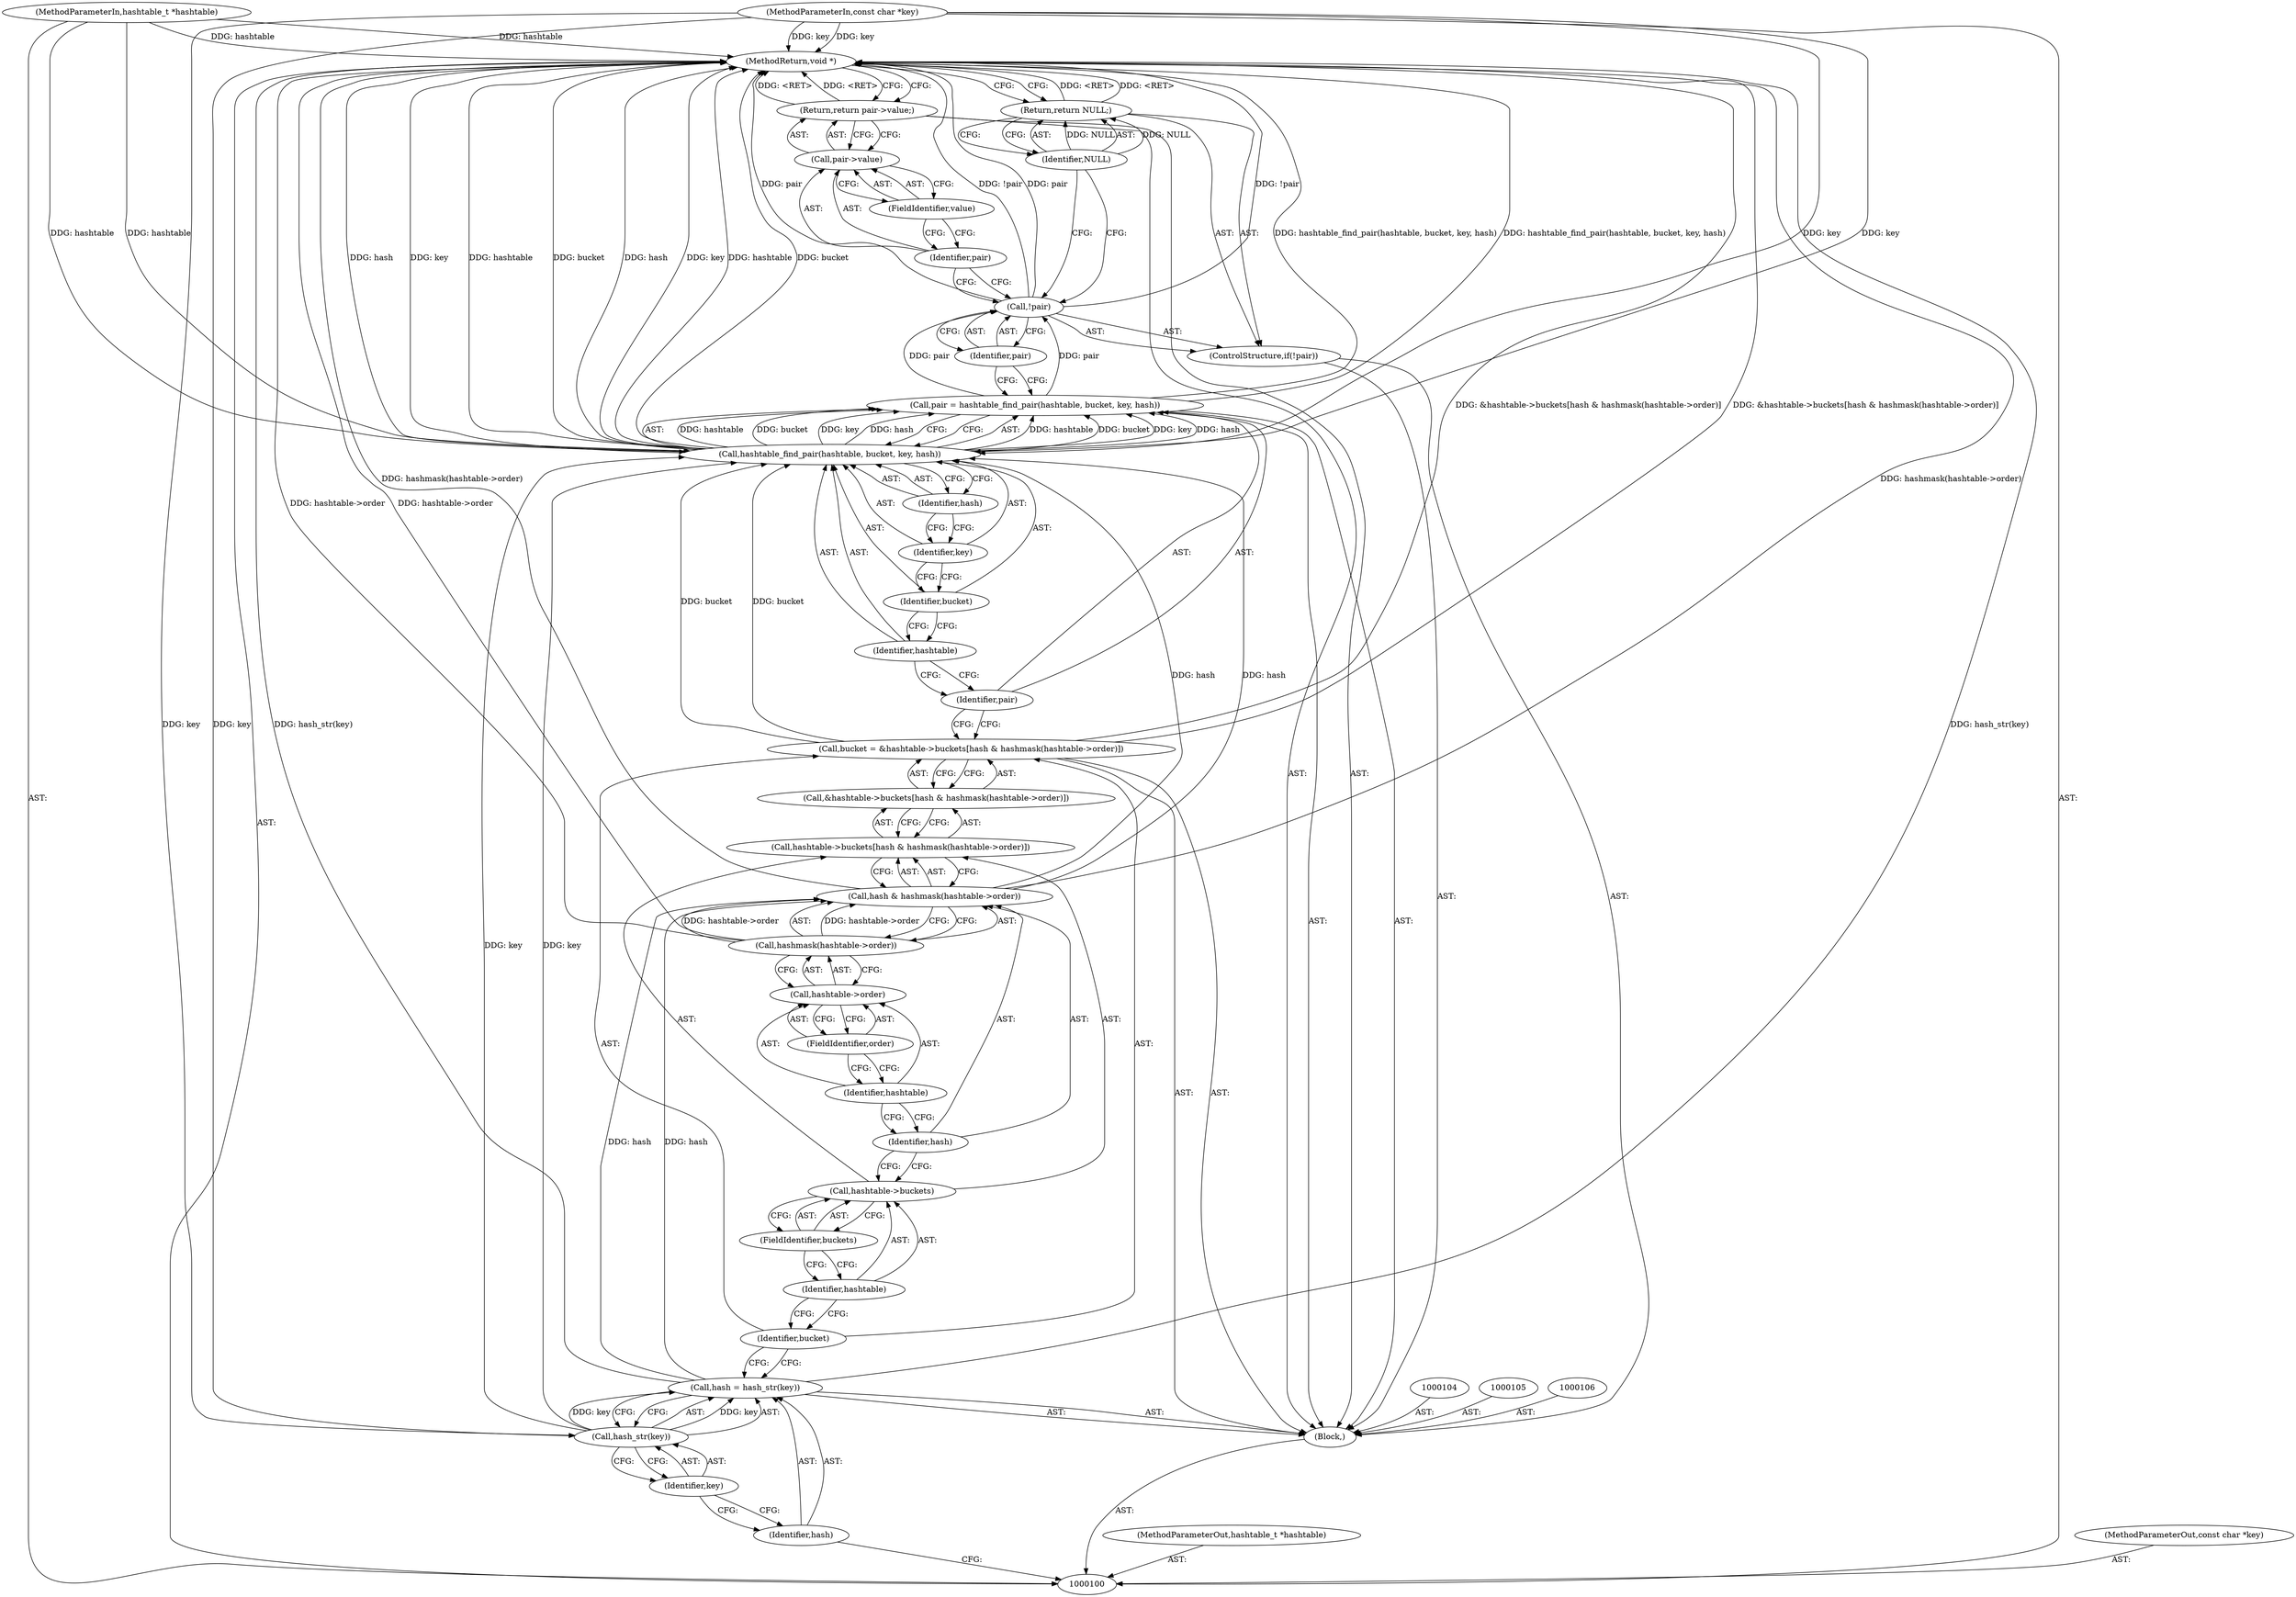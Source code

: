 digraph "0_jansson_8f80c2d83808150724d31793e6ade92749b1faa4_3" {
"1000140" [label="(MethodReturn,void *)"];
"1000101" [label="(MethodParameterIn,hashtable_t *hashtable)"];
"1000193" [label="(MethodParameterOut,hashtable_t *hashtable)"];
"1000102" [label="(MethodParameterIn,const char *key)"];
"1000194" [label="(MethodParameterOut,const char *key)"];
"1000126" [label="(Call,hashtable_find_pair(hashtable, bucket, key, hash))"];
"1000127" [label="(Identifier,hashtable)"];
"1000128" [label="(Identifier,bucket)"];
"1000124" [label="(Call,pair = hashtable_find_pair(hashtable, bucket, key, hash))"];
"1000125" [label="(Identifier,pair)"];
"1000129" [label="(Identifier,key)"];
"1000130" [label="(Identifier,hash)"];
"1000131" [label="(ControlStructure,if(!pair))"];
"1000132" [label="(Call,!pair)"];
"1000133" [label="(Identifier,pair)"];
"1000135" [label="(Identifier,NULL)"];
"1000134" [label="(Return,return NULL;)"];
"1000137" [label="(Call,pair->value)"];
"1000138" [label="(Identifier,pair)"];
"1000139" [label="(FieldIdentifier,value)"];
"1000136" [label="(Return,return pair->value;)"];
"1000103" [label="(Block,)"];
"1000109" [label="(Call,hash_str(key))"];
"1000110" [label="(Identifier,key)"];
"1000107" [label="(Call,hash = hash_str(key))"];
"1000108" [label="(Identifier,hash)"];
"1000113" [label="(Call,&hashtable->buckets[hash & hashmask(hashtable->order)])"];
"1000114" [label="(Call,hashtable->buckets[hash & hashmask(hashtable->order)])"];
"1000115" [label="(Call,hashtable->buckets)"];
"1000116" [label="(Identifier,hashtable)"];
"1000117" [label="(FieldIdentifier,buckets)"];
"1000118" [label="(Call,hash & hashmask(hashtable->order))"];
"1000119" [label="(Identifier,hash)"];
"1000111" [label="(Call,bucket = &hashtable->buckets[hash & hashmask(hashtable->order)])"];
"1000112" [label="(Identifier,bucket)"];
"1000120" [label="(Call,hashmask(hashtable->order))"];
"1000121" [label="(Call,hashtable->order)"];
"1000122" [label="(Identifier,hashtable)"];
"1000123" [label="(FieldIdentifier,order)"];
"1000140" -> "1000100"  [label="AST: "];
"1000140" -> "1000134"  [label="CFG: "];
"1000140" -> "1000136"  [label="CFG: "];
"1000136" -> "1000140"  [label="DDG: <RET>"];
"1000134" -> "1000140"  [label="DDG: <RET>"];
"1000132" -> "1000140"  [label="DDG: !pair"];
"1000132" -> "1000140"  [label="DDG: pair"];
"1000126" -> "1000140"  [label="DDG: key"];
"1000126" -> "1000140"  [label="DDG: hashtable"];
"1000126" -> "1000140"  [label="DDG: bucket"];
"1000126" -> "1000140"  [label="DDG: hash"];
"1000120" -> "1000140"  [label="DDG: hashtable->order"];
"1000107" -> "1000140"  [label="DDG: hash_str(key)"];
"1000124" -> "1000140"  [label="DDG: hashtable_find_pair(hashtable, bucket, key, hash)"];
"1000102" -> "1000140"  [label="DDG: key"];
"1000111" -> "1000140"  [label="DDG: &hashtable->buckets[hash & hashmask(hashtable->order)]"];
"1000101" -> "1000140"  [label="DDG: hashtable"];
"1000118" -> "1000140"  [label="DDG: hashmask(hashtable->order)"];
"1000101" -> "1000100"  [label="AST: "];
"1000101" -> "1000140"  [label="DDG: hashtable"];
"1000101" -> "1000126"  [label="DDG: hashtable"];
"1000193" -> "1000100"  [label="AST: "];
"1000102" -> "1000100"  [label="AST: "];
"1000102" -> "1000140"  [label="DDG: key"];
"1000102" -> "1000109"  [label="DDG: key"];
"1000102" -> "1000126"  [label="DDG: key"];
"1000194" -> "1000100"  [label="AST: "];
"1000126" -> "1000124"  [label="AST: "];
"1000126" -> "1000130"  [label="CFG: "];
"1000127" -> "1000126"  [label="AST: "];
"1000128" -> "1000126"  [label="AST: "];
"1000129" -> "1000126"  [label="AST: "];
"1000130" -> "1000126"  [label="AST: "];
"1000124" -> "1000126"  [label="CFG: "];
"1000126" -> "1000140"  [label="DDG: key"];
"1000126" -> "1000140"  [label="DDG: hashtable"];
"1000126" -> "1000140"  [label="DDG: bucket"];
"1000126" -> "1000140"  [label="DDG: hash"];
"1000126" -> "1000124"  [label="DDG: hashtable"];
"1000126" -> "1000124"  [label="DDG: bucket"];
"1000126" -> "1000124"  [label="DDG: key"];
"1000126" -> "1000124"  [label="DDG: hash"];
"1000101" -> "1000126"  [label="DDG: hashtable"];
"1000111" -> "1000126"  [label="DDG: bucket"];
"1000109" -> "1000126"  [label="DDG: key"];
"1000102" -> "1000126"  [label="DDG: key"];
"1000118" -> "1000126"  [label="DDG: hash"];
"1000127" -> "1000126"  [label="AST: "];
"1000127" -> "1000125"  [label="CFG: "];
"1000128" -> "1000127"  [label="CFG: "];
"1000128" -> "1000126"  [label="AST: "];
"1000128" -> "1000127"  [label="CFG: "];
"1000129" -> "1000128"  [label="CFG: "];
"1000124" -> "1000103"  [label="AST: "];
"1000124" -> "1000126"  [label="CFG: "];
"1000125" -> "1000124"  [label="AST: "];
"1000126" -> "1000124"  [label="AST: "];
"1000133" -> "1000124"  [label="CFG: "];
"1000124" -> "1000140"  [label="DDG: hashtable_find_pair(hashtable, bucket, key, hash)"];
"1000126" -> "1000124"  [label="DDG: hashtable"];
"1000126" -> "1000124"  [label="DDG: bucket"];
"1000126" -> "1000124"  [label="DDG: key"];
"1000126" -> "1000124"  [label="DDG: hash"];
"1000124" -> "1000132"  [label="DDG: pair"];
"1000125" -> "1000124"  [label="AST: "];
"1000125" -> "1000111"  [label="CFG: "];
"1000127" -> "1000125"  [label="CFG: "];
"1000129" -> "1000126"  [label="AST: "];
"1000129" -> "1000128"  [label="CFG: "];
"1000130" -> "1000129"  [label="CFG: "];
"1000130" -> "1000126"  [label="AST: "];
"1000130" -> "1000129"  [label="CFG: "];
"1000126" -> "1000130"  [label="CFG: "];
"1000131" -> "1000103"  [label="AST: "];
"1000132" -> "1000131"  [label="AST: "];
"1000134" -> "1000131"  [label="AST: "];
"1000132" -> "1000131"  [label="AST: "];
"1000132" -> "1000133"  [label="CFG: "];
"1000133" -> "1000132"  [label="AST: "];
"1000135" -> "1000132"  [label="CFG: "];
"1000138" -> "1000132"  [label="CFG: "];
"1000132" -> "1000140"  [label="DDG: !pair"];
"1000132" -> "1000140"  [label="DDG: pair"];
"1000124" -> "1000132"  [label="DDG: pair"];
"1000133" -> "1000132"  [label="AST: "];
"1000133" -> "1000124"  [label="CFG: "];
"1000132" -> "1000133"  [label="CFG: "];
"1000135" -> "1000134"  [label="AST: "];
"1000135" -> "1000132"  [label="CFG: "];
"1000134" -> "1000135"  [label="CFG: "];
"1000135" -> "1000134"  [label="DDG: NULL"];
"1000134" -> "1000131"  [label="AST: "];
"1000134" -> "1000135"  [label="CFG: "];
"1000135" -> "1000134"  [label="AST: "];
"1000140" -> "1000134"  [label="CFG: "];
"1000134" -> "1000140"  [label="DDG: <RET>"];
"1000135" -> "1000134"  [label="DDG: NULL"];
"1000137" -> "1000136"  [label="AST: "];
"1000137" -> "1000139"  [label="CFG: "];
"1000138" -> "1000137"  [label="AST: "];
"1000139" -> "1000137"  [label="AST: "];
"1000136" -> "1000137"  [label="CFG: "];
"1000138" -> "1000137"  [label="AST: "];
"1000138" -> "1000132"  [label="CFG: "];
"1000139" -> "1000138"  [label="CFG: "];
"1000139" -> "1000137"  [label="AST: "];
"1000139" -> "1000138"  [label="CFG: "];
"1000137" -> "1000139"  [label="CFG: "];
"1000136" -> "1000103"  [label="AST: "];
"1000136" -> "1000137"  [label="CFG: "];
"1000137" -> "1000136"  [label="AST: "];
"1000140" -> "1000136"  [label="CFG: "];
"1000136" -> "1000140"  [label="DDG: <RET>"];
"1000103" -> "1000100"  [label="AST: "];
"1000104" -> "1000103"  [label="AST: "];
"1000105" -> "1000103"  [label="AST: "];
"1000106" -> "1000103"  [label="AST: "];
"1000107" -> "1000103"  [label="AST: "];
"1000111" -> "1000103"  [label="AST: "];
"1000124" -> "1000103"  [label="AST: "];
"1000131" -> "1000103"  [label="AST: "];
"1000136" -> "1000103"  [label="AST: "];
"1000109" -> "1000107"  [label="AST: "];
"1000109" -> "1000110"  [label="CFG: "];
"1000110" -> "1000109"  [label="AST: "];
"1000107" -> "1000109"  [label="CFG: "];
"1000109" -> "1000107"  [label="DDG: key"];
"1000102" -> "1000109"  [label="DDG: key"];
"1000109" -> "1000126"  [label="DDG: key"];
"1000110" -> "1000109"  [label="AST: "];
"1000110" -> "1000108"  [label="CFG: "];
"1000109" -> "1000110"  [label="CFG: "];
"1000107" -> "1000103"  [label="AST: "];
"1000107" -> "1000109"  [label="CFG: "];
"1000108" -> "1000107"  [label="AST: "];
"1000109" -> "1000107"  [label="AST: "];
"1000112" -> "1000107"  [label="CFG: "];
"1000107" -> "1000140"  [label="DDG: hash_str(key)"];
"1000109" -> "1000107"  [label="DDG: key"];
"1000107" -> "1000118"  [label="DDG: hash"];
"1000108" -> "1000107"  [label="AST: "];
"1000108" -> "1000100"  [label="CFG: "];
"1000110" -> "1000108"  [label="CFG: "];
"1000113" -> "1000111"  [label="AST: "];
"1000113" -> "1000114"  [label="CFG: "];
"1000114" -> "1000113"  [label="AST: "];
"1000111" -> "1000113"  [label="CFG: "];
"1000114" -> "1000113"  [label="AST: "];
"1000114" -> "1000118"  [label="CFG: "];
"1000115" -> "1000114"  [label="AST: "];
"1000118" -> "1000114"  [label="AST: "];
"1000113" -> "1000114"  [label="CFG: "];
"1000115" -> "1000114"  [label="AST: "];
"1000115" -> "1000117"  [label="CFG: "];
"1000116" -> "1000115"  [label="AST: "];
"1000117" -> "1000115"  [label="AST: "];
"1000119" -> "1000115"  [label="CFG: "];
"1000116" -> "1000115"  [label="AST: "];
"1000116" -> "1000112"  [label="CFG: "];
"1000117" -> "1000116"  [label="CFG: "];
"1000117" -> "1000115"  [label="AST: "];
"1000117" -> "1000116"  [label="CFG: "];
"1000115" -> "1000117"  [label="CFG: "];
"1000118" -> "1000114"  [label="AST: "];
"1000118" -> "1000120"  [label="CFG: "];
"1000119" -> "1000118"  [label="AST: "];
"1000120" -> "1000118"  [label="AST: "];
"1000114" -> "1000118"  [label="CFG: "];
"1000118" -> "1000140"  [label="DDG: hashmask(hashtable->order)"];
"1000107" -> "1000118"  [label="DDG: hash"];
"1000120" -> "1000118"  [label="DDG: hashtable->order"];
"1000118" -> "1000126"  [label="DDG: hash"];
"1000119" -> "1000118"  [label="AST: "];
"1000119" -> "1000115"  [label="CFG: "];
"1000122" -> "1000119"  [label="CFG: "];
"1000111" -> "1000103"  [label="AST: "];
"1000111" -> "1000113"  [label="CFG: "];
"1000112" -> "1000111"  [label="AST: "];
"1000113" -> "1000111"  [label="AST: "];
"1000125" -> "1000111"  [label="CFG: "];
"1000111" -> "1000140"  [label="DDG: &hashtable->buckets[hash & hashmask(hashtable->order)]"];
"1000111" -> "1000126"  [label="DDG: bucket"];
"1000112" -> "1000111"  [label="AST: "];
"1000112" -> "1000107"  [label="CFG: "];
"1000116" -> "1000112"  [label="CFG: "];
"1000120" -> "1000118"  [label="AST: "];
"1000120" -> "1000121"  [label="CFG: "];
"1000121" -> "1000120"  [label="AST: "];
"1000118" -> "1000120"  [label="CFG: "];
"1000120" -> "1000140"  [label="DDG: hashtable->order"];
"1000120" -> "1000118"  [label="DDG: hashtable->order"];
"1000121" -> "1000120"  [label="AST: "];
"1000121" -> "1000123"  [label="CFG: "];
"1000122" -> "1000121"  [label="AST: "];
"1000123" -> "1000121"  [label="AST: "];
"1000120" -> "1000121"  [label="CFG: "];
"1000122" -> "1000121"  [label="AST: "];
"1000122" -> "1000119"  [label="CFG: "];
"1000123" -> "1000122"  [label="CFG: "];
"1000123" -> "1000121"  [label="AST: "];
"1000123" -> "1000122"  [label="CFG: "];
"1000121" -> "1000123"  [label="CFG: "];
}
